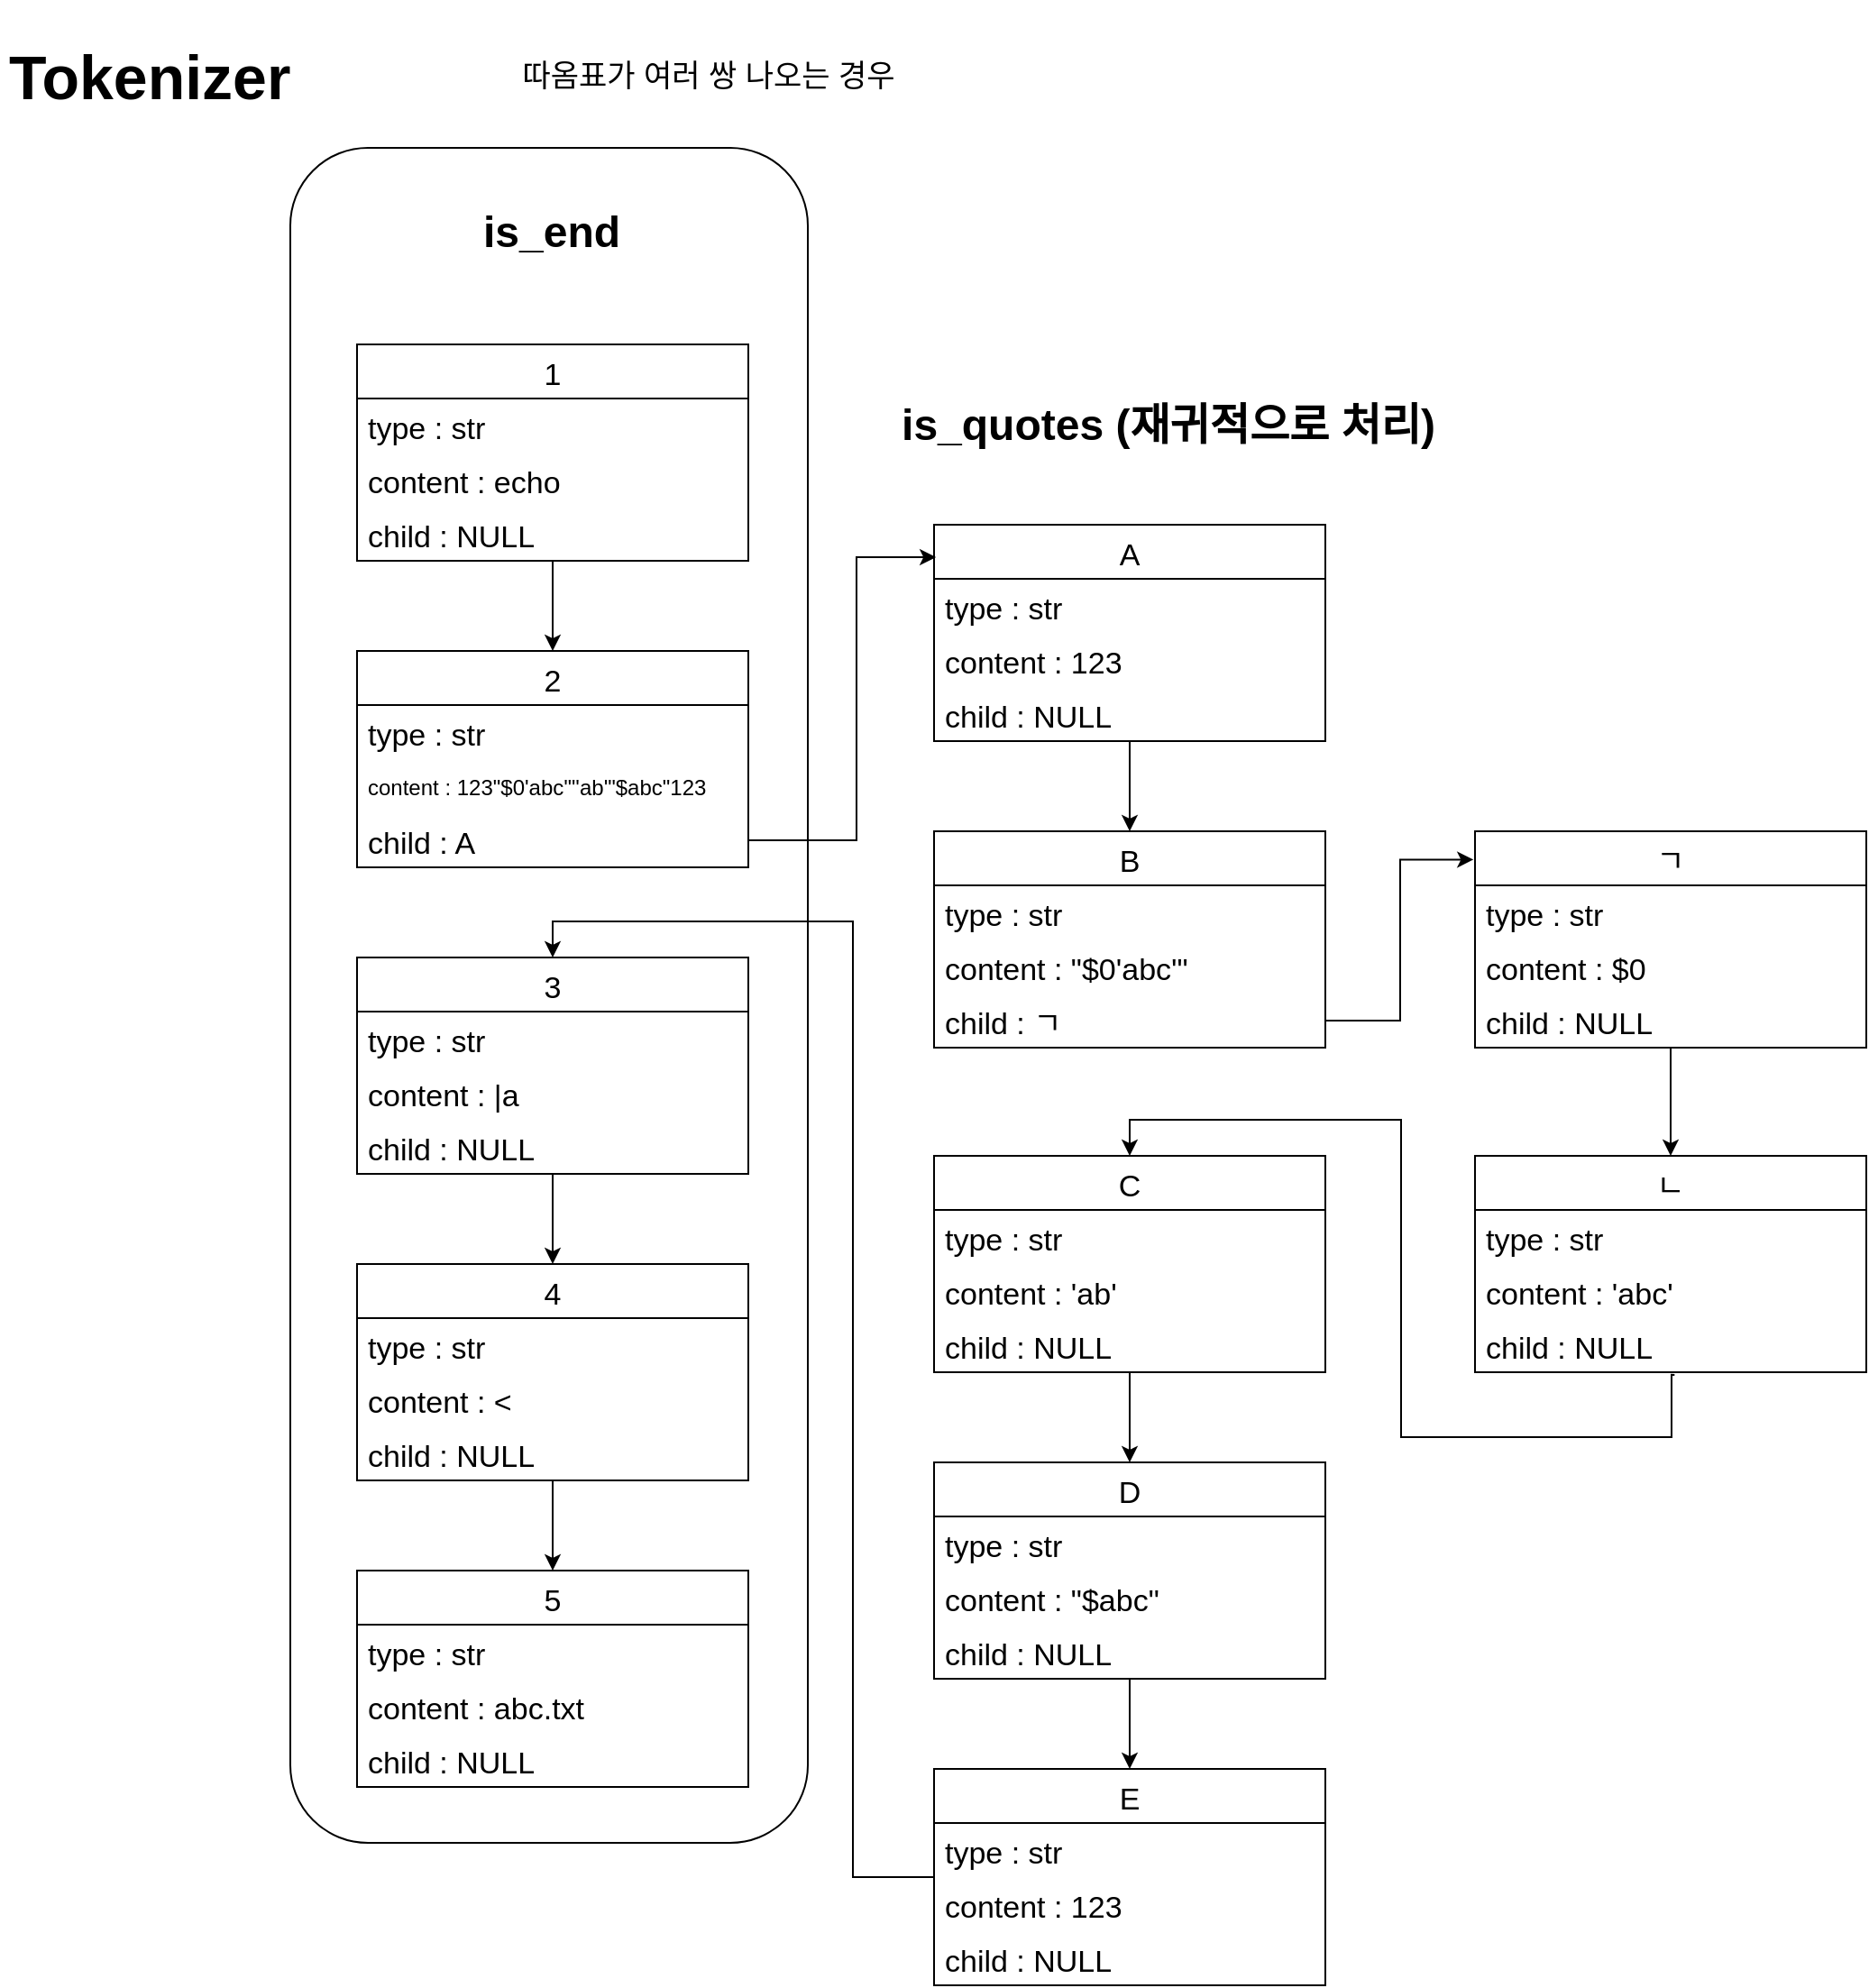 <mxfile version="20.2.3" type="github">
  <diagram id="kgpKYQtTHZ0yAKxKKP6v" name="Page-1">
    <mxGraphModel dx="2160" dy="2917" grid="0" gridSize="10" guides="1" tooltips="1" connect="1" arrows="1" fold="1" page="1" pageScale="1" pageWidth="850" pageHeight="1100" math="0" shadow="0">
      <root>
        <mxCell id="0" />
        <mxCell id="1" parent="0" />
        <mxCell id="dFXOlxORJTge3eyi0qy1-114" value="" style="rounded=1;whiteSpace=wrap;html=1;fontSize=17;" vertex="1" parent="1">
          <mxGeometry x="-382" y="-486" width="287" height="940" as="geometry" />
        </mxCell>
        <mxCell id="dFXOlxORJTge3eyi0qy1-65" style="edgeStyle=orthogonalEdgeStyle;rounded=0;orthogonalLoop=1;jettySize=auto;html=1;fontSize=17;entryX=0.5;entryY=0;entryDx=0;entryDy=0;" edge="1" parent="1" source="dFXOlxORJTge3eyi0qy1-38" target="dFXOlxORJTge3eyi0qy1-46">
          <mxGeometry relative="1" as="geometry">
            <mxPoint x="-236.5" y="-208" as="targetPoint" />
          </mxGeometry>
        </mxCell>
        <mxCell id="dFXOlxORJTge3eyi0qy1-38" value="1" style="swimlane;fontStyle=0;childLayout=stackLayout;horizontal=1;startSize=30;horizontalStack=0;resizeParent=1;resizeParentMax=0;resizeLast=0;collapsible=1;marginBottom=0;fontSize=17;" vertex="1" parent="1">
          <mxGeometry x="-345" y="-377" width="217" height="120" as="geometry" />
        </mxCell>
        <mxCell id="dFXOlxORJTge3eyi0qy1-39" value="type : str" style="text;strokeColor=none;fillColor=none;align=left;verticalAlign=middle;spacingLeft=4;spacingRight=4;overflow=hidden;points=[[0,0.5],[1,0.5]];portConstraint=eastwest;rotatable=0;fontSize=17;" vertex="1" parent="dFXOlxORJTge3eyi0qy1-38">
          <mxGeometry y="30" width="217" height="30" as="geometry" />
        </mxCell>
        <mxCell id="dFXOlxORJTge3eyi0qy1-40" value="content : echo" style="text;strokeColor=none;fillColor=none;align=left;verticalAlign=middle;spacingLeft=4;spacingRight=4;overflow=hidden;points=[[0,0.5],[1,0.5]];portConstraint=eastwest;rotatable=0;fontSize=17;" vertex="1" parent="dFXOlxORJTge3eyi0qy1-38">
          <mxGeometry y="60" width="217" height="30" as="geometry" />
        </mxCell>
        <mxCell id="dFXOlxORJTge3eyi0qy1-41" value="child : NULL" style="text;strokeColor=none;fillColor=none;align=left;verticalAlign=middle;spacingLeft=4;spacingRight=4;overflow=hidden;points=[[0,0.5],[1,0.5]];portConstraint=eastwest;rotatable=0;fontSize=17;" vertex="1" parent="dFXOlxORJTge3eyi0qy1-38">
          <mxGeometry y="90" width="217" height="30" as="geometry" />
        </mxCell>
        <mxCell id="dFXOlxORJTge3eyi0qy1-46" value="2" style="swimlane;fontStyle=0;childLayout=stackLayout;horizontal=1;startSize=30;horizontalStack=0;resizeParent=1;resizeParentMax=0;resizeLast=0;collapsible=1;marginBottom=0;fontSize=17;" vertex="1" parent="1">
          <mxGeometry x="-345" y="-207" width="217" height="120" as="geometry" />
        </mxCell>
        <mxCell id="dFXOlxORJTge3eyi0qy1-47" value="type : str" style="text;strokeColor=none;fillColor=none;align=left;verticalAlign=middle;spacingLeft=4;spacingRight=4;overflow=hidden;points=[[0,0.5],[1,0.5]];portConstraint=eastwest;rotatable=0;fontSize=17;" vertex="1" parent="dFXOlxORJTge3eyi0qy1-46">
          <mxGeometry y="30" width="217" height="30" as="geometry" />
        </mxCell>
        <mxCell id="dFXOlxORJTge3eyi0qy1-48" value="content : 123&quot;$0&#39;abc&#39;&quot;&#39;ab&#39;&quot;$abc&quot;123" style="text;strokeColor=none;fillColor=none;align=left;verticalAlign=middle;spacingLeft=4;spacingRight=4;overflow=hidden;points=[[0,0.5],[1,0.5]];portConstraint=eastwest;rotatable=0;fontSize=12;" vertex="1" parent="dFXOlxORJTge3eyi0qy1-46">
          <mxGeometry y="60" width="217" height="30" as="geometry" />
        </mxCell>
        <mxCell id="dFXOlxORJTge3eyi0qy1-49" value="child : A" style="text;strokeColor=none;fillColor=none;align=left;verticalAlign=middle;spacingLeft=4;spacingRight=4;overflow=hidden;points=[[0,0.5],[1,0.5]];portConstraint=eastwest;rotatable=0;fontSize=17;" vertex="1" parent="dFXOlxORJTge3eyi0qy1-46">
          <mxGeometry y="90" width="217" height="30" as="geometry" />
        </mxCell>
        <mxCell id="dFXOlxORJTge3eyi0qy1-67" style="edgeStyle=orthogonalEdgeStyle;rounded=0;orthogonalLoop=1;jettySize=auto;html=1;entryX=0.5;entryY=0;entryDx=0;entryDy=0;fontSize=17;" edge="1" parent="1" source="dFXOlxORJTge3eyi0qy1-50" target="dFXOlxORJTge3eyi0qy1-54">
          <mxGeometry relative="1" as="geometry" />
        </mxCell>
        <mxCell id="dFXOlxORJTge3eyi0qy1-50" value="3" style="swimlane;fontStyle=0;childLayout=stackLayout;horizontal=1;startSize=30;horizontalStack=0;resizeParent=1;resizeParentMax=0;resizeLast=0;collapsible=1;marginBottom=0;fontSize=17;" vertex="1" parent="1">
          <mxGeometry x="-345" y="-37" width="217" height="120" as="geometry" />
        </mxCell>
        <mxCell id="dFXOlxORJTge3eyi0qy1-51" value="type : str" style="text;strokeColor=none;fillColor=none;align=left;verticalAlign=middle;spacingLeft=4;spacingRight=4;overflow=hidden;points=[[0,0.5],[1,0.5]];portConstraint=eastwest;rotatable=0;fontSize=17;" vertex="1" parent="dFXOlxORJTge3eyi0qy1-50">
          <mxGeometry y="30" width="217" height="30" as="geometry" />
        </mxCell>
        <mxCell id="dFXOlxORJTge3eyi0qy1-52" value="content : |a" style="text;strokeColor=none;fillColor=none;align=left;verticalAlign=middle;spacingLeft=4;spacingRight=4;overflow=hidden;points=[[0,0.5],[1,0.5]];portConstraint=eastwest;rotatable=0;fontSize=17;" vertex="1" parent="dFXOlxORJTge3eyi0qy1-50">
          <mxGeometry y="60" width="217" height="30" as="geometry" />
        </mxCell>
        <mxCell id="dFXOlxORJTge3eyi0qy1-53" value="child : NULL" style="text;strokeColor=none;fillColor=none;align=left;verticalAlign=middle;spacingLeft=4;spacingRight=4;overflow=hidden;points=[[0,0.5],[1,0.5]];portConstraint=eastwest;rotatable=0;fontSize=17;" vertex="1" parent="dFXOlxORJTge3eyi0qy1-50">
          <mxGeometry y="90" width="217" height="30" as="geometry" />
        </mxCell>
        <mxCell id="dFXOlxORJTge3eyi0qy1-68" style="edgeStyle=orthogonalEdgeStyle;rounded=0;orthogonalLoop=1;jettySize=auto;html=1;fontSize=17;" edge="1" parent="1" source="dFXOlxORJTge3eyi0qy1-54" target="dFXOlxORJTge3eyi0qy1-58">
          <mxGeometry relative="1" as="geometry" />
        </mxCell>
        <mxCell id="dFXOlxORJTge3eyi0qy1-54" value="4" style="swimlane;fontStyle=0;childLayout=stackLayout;horizontal=1;startSize=30;horizontalStack=0;resizeParent=1;resizeParentMax=0;resizeLast=0;collapsible=1;marginBottom=0;fontSize=17;" vertex="1" parent="1">
          <mxGeometry x="-345" y="133" width="217" height="120" as="geometry" />
        </mxCell>
        <mxCell id="dFXOlxORJTge3eyi0qy1-55" value="type : str" style="text;strokeColor=none;fillColor=none;align=left;verticalAlign=middle;spacingLeft=4;spacingRight=4;overflow=hidden;points=[[0,0.5],[1,0.5]];portConstraint=eastwest;rotatable=0;fontSize=17;" vertex="1" parent="dFXOlxORJTge3eyi0qy1-54">
          <mxGeometry y="30" width="217" height="30" as="geometry" />
        </mxCell>
        <mxCell id="dFXOlxORJTge3eyi0qy1-56" value="content : &lt;" style="text;strokeColor=none;fillColor=none;align=left;verticalAlign=middle;spacingLeft=4;spacingRight=4;overflow=hidden;points=[[0,0.5],[1,0.5]];portConstraint=eastwest;rotatable=0;fontSize=17;" vertex="1" parent="dFXOlxORJTge3eyi0qy1-54">
          <mxGeometry y="60" width="217" height="30" as="geometry" />
        </mxCell>
        <mxCell id="dFXOlxORJTge3eyi0qy1-57" value="child : NULL" style="text;strokeColor=none;fillColor=none;align=left;verticalAlign=middle;spacingLeft=4;spacingRight=4;overflow=hidden;points=[[0,0.5],[1,0.5]];portConstraint=eastwest;rotatable=0;fontSize=17;" vertex="1" parent="dFXOlxORJTge3eyi0qy1-54">
          <mxGeometry y="90" width="217" height="30" as="geometry" />
        </mxCell>
        <mxCell id="dFXOlxORJTge3eyi0qy1-58" value="5" style="swimlane;fontStyle=0;childLayout=stackLayout;horizontal=1;startSize=30;horizontalStack=0;resizeParent=1;resizeParentMax=0;resizeLast=0;collapsible=1;marginBottom=0;fontSize=17;" vertex="1" parent="1">
          <mxGeometry x="-345" y="303" width="217" height="120" as="geometry" />
        </mxCell>
        <mxCell id="dFXOlxORJTge3eyi0qy1-59" value="type : str" style="text;strokeColor=none;fillColor=none;align=left;verticalAlign=middle;spacingLeft=4;spacingRight=4;overflow=hidden;points=[[0,0.5],[1,0.5]];portConstraint=eastwest;rotatable=0;fontSize=17;" vertex="1" parent="dFXOlxORJTge3eyi0qy1-58">
          <mxGeometry y="30" width="217" height="30" as="geometry" />
        </mxCell>
        <mxCell id="dFXOlxORJTge3eyi0qy1-60" value="content : abc.txt" style="text;strokeColor=none;fillColor=none;align=left;verticalAlign=middle;spacingLeft=4;spacingRight=4;overflow=hidden;points=[[0,0.5],[1,0.5]];portConstraint=eastwest;rotatable=0;fontSize=17;" vertex="1" parent="dFXOlxORJTge3eyi0qy1-58">
          <mxGeometry y="60" width="217" height="30" as="geometry" />
        </mxCell>
        <mxCell id="dFXOlxORJTge3eyi0qy1-61" value="child : NULL" style="text;strokeColor=none;fillColor=none;align=left;verticalAlign=middle;spacingLeft=4;spacingRight=4;overflow=hidden;points=[[0,0.5],[1,0.5]];portConstraint=eastwest;rotatable=0;fontSize=17;" vertex="1" parent="dFXOlxORJTge3eyi0qy1-58">
          <mxGeometry y="90" width="217" height="30" as="geometry" />
        </mxCell>
        <mxCell id="dFXOlxORJTge3eyi0qy1-63" value="따옴표가 여러 쌍 나오는 경우" style="text;html=1;strokeColor=none;fillColor=none;align=center;verticalAlign=middle;whiteSpace=wrap;rounded=0;fontSize=17;" vertex="1" parent="1">
          <mxGeometry x="-353" y="-547" width="406" height="44" as="geometry" />
        </mxCell>
        <mxCell id="dFXOlxORJTge3eyi0qy1-96" style="edgeStyle=orthogonalEdgeStyle;rounded=0;orthogonalLoop=1;jettySize=auto;html=1;entryX=0.5;entryY=0;entryDx=0;entryDy=0;fontSize=17;" edge="1" parent="1" source="dFXOlxORJTge3eyi0qy1-74" target="dFXOlxORJTge3eyi0qy1-78">
          <mxGeometry relative="1" as="geometry" />
        </mxCell>
        <mxCell id="dFXOlxORJTge3eyi0qy1-74" value="A" style="swimlane;fontStyle=0;childLayout=stackLayout;horizontal=1;startSize=30;horizontalStack=0;resizeParent=1;resizeParentMax=0;resizeLast=0;collapsible=1;marginBottom=0;fontSize=17;" vertex="1" parent="1">
          <mxGeometry x="-25" y="-277" width="217" height="120" as="geometry" />
        </mxCell>
        <mxCell id="dFXOlxORJTge3eyi0qy1-75" value="type : str" style="text;strokeColor=none;fillColor=none;align=left;verticalAlign=middle;spacingLeft=4;spacingRight=4;overflow=hidden;points=[[0,0.5],[1,0.5]];portConstraint=eastwest;rotatable=0;fontSize=17;" vertex="1" parent="dFXOlxORJTge3eyi0qy1-74">
          <mxGeometry y="30" width="217" height="30" as="geometry" />
        </mxCell>
        <mxCell id="dFXOlxORJTge3eyi0qy1-76" value="content : 123" style="text;strokeColor=none;fillColor=none;align=left;verticalAlign=middle;spacingLeft=4;spacingRight=4;overflow=hidden;points=[[0,0.5],[1,0.5]];portConstraint=eastwest;rotatable=0;fontSize=17;" vertex="1" parent="dFXOlxORJTge3eyi0qy1-74">
          <mxGeometry y="60" width="217" height="30" as="geometry" />
        </mxCell>
        <mxCell id="dFXOlxORJTge3eyi0qy1-77" value="child : NULL" style="text;strokeColor=none;fillColor=none;align=left;verticalAlign=middle;spacingLeft=4;spacingRight=4;overflow=hidden;points=[[0,0.5],[1,0.5]];portConstraint=eastwest;rotatable=0;fontSize=17;" vertex="1" parent="dFXOlxORJTge3eyi0qy1-74">
          <mxGeometry y="90" width="217" height="30" as="geometry" />
        </mxCell>
        <mxCell id="dFXOlxORJTge3eyi0qy1-78" value="B" style="swimlane;fontStyle=0;childLayout=stackLayout;horizontal=1;startSize=30;horizontalStack=0;resizeParent=1;resizeParentMax=0;resizeLast=0;collapsible=1;marginBottom=0;fontSize=17;" vertex="1" parent="1">
          <mxGeometry x="-25" y="-107" width="217" height="120" as="geometry" />
        </mxCell>
        <mxCell id="dFXOlxORJTge3eyi0qy1-79" value="type : str" style="text;strokeColor=none;fillColor=none;align=left;verticalAlign=middle;spacingLeft=4;spacingRight=4;overflow=hidden;points=[[0,0.5],[1,0.5]];portConstraint=eastwest;rotatable=0;fontSize=17;" vertex="1" parent="dFXOlxORJTge3eyi0qy1-78">
          <mxGeometry y="30" width="217" height="30" as="geometry" />
        </mxCell>
        <mxCell id="dFXOlxORJTge3eyi0qy1-80" value="content : &quot;$0&#39;abc&#39;&quot;" style="text;strokeColor=none;fillColor=none;align=left;verticalAlign=middle;spacingLeft=4;spacingRight=4;overflow=hidden;points=[[0,0.5],[1,0.5]];portConstraint=eastwest;rotatable=0;fontSize=17;" vertex="1" parent="dFXOlxORJTge3eyi0qy1-78">
          <mxGeometry y="60" width="217" height="30" as="geometry" />
        </mxCell>
        <mxCell id="dFXOlxORJTge3eyi0qy1-81" value="child : ㄱ" style="text;strokeColor=none;fillColor=none;align=left;verticalAlign=middle;spacingLeft=4;spacingRight=4;overflow=hidden;points=[[0,0.5],[1,0.5]];portConstraint=eastwest;rotatable=0;fontSize=17;" vertex="1" parent="dFXOlxORJTge3eyi0qy1-78">
          <mxGeometry y="90" width="217" height="30" as="geometry" />
        </mxCell>
        <mxCell id="dFXOlxORJTge3eyi0qy1-98" style="edgeStyle=orthogonalEdgeStyle;rounded=0;orthogonalLoop=1;jettySize=auto;html=1;entryX=0.5;entryY=0;entryDx=0;entryDy=0;fontSize=17;" edge="1" parent="1" source="dFXOlxORJTge3eyi0qy1-82" target="dFXOlxORJTge3eyi0qy1-86">
          <mxGeometry relative="1" as="geometry" />
        </mxCell>
        <mxCell id="dFXOlxORJTge3eyi0qy1-82" value="C" style="swimlane;fontStyle=0;childLayout=stackLayout;horizontal=1;startSize=30;horizontalStack=0;resizeParent=1;resizeParentMax=0;resizeLast=0;collapsible=1;marginBottom=0;fontSize=17;" vertex="1" parent="1">
          <mxGeometry x="-25" y="73" width="217" height="120" as="geometry" />
        </mxCell>
        <mxCell id="dFXOlxORJTge3eyi0qy1-83" value="type : str" style="text;strokeColor=none;fillColor=none;align=left;verticalAlign=middle;spacingLeft=4;spacingRight=4;overflow=hidden;points=[[0,0.5],[1,0.5]];portConstraint=eastwest;rotatable=0;fontSize=17;" vertex="1" parent="dFXOlxORJTge3eyi0qy1-82">
          <mxGeometry y="30" width="217" height="30" as="geometry" />
        </mxCell>
        <mxCell id="dFXOlxORJTge3eyi0qy1-84" value="content : &#39;ab&#39;" style="text;strokeColor=none;fillColor=none;align=left;verticalAlign=middle;spacingLeft=4;spacingRight=4;overflow=hidden;points=[[0,0.5],[1,0.5]];portConstraint=eastwest;rotatable=0;fontSize=17;" vertex="1" parent="dFXOlxORJTge3eyi0qy1-82">
          <mxGeometry y="60" width="217" height="30" as="geometry" />
        </mxCell>
        <mxCell id="dFXOlxORJTge3eyi0qy1-85" value="child : NULL" style="text;strokeColor=none;fillColor=none;align=left;verticalAlign=middle;spacingLeft=4;spacingRight=4;overflow=hidden;points=[[0,0.5],[1,0.5]];portConstraint=eastwest;rotatable=0;fontSize=17;" vertex="1" parent="dFXOlxORJTge3eyi0qy1-82">
          <mxGeometry y="90" width="217" height="30" as="geometry" />
        </mxCell>
        <mxCell id="dFXOlxORJTge3eyi0qy1-99" style="edgeStyle=orthogonalEdgeStyle;rounded=0;orthogonalLoop=1;jettySize=auto;html=1;fontSize=17;" edge="1" parent="1" source="dFXOlxORJTge3eyi0qy1-86" target="dFXOlxORJTge3eyi0qy1-90">
          <mxGeometry relative="1" as="geometry" />
        </mxCell>
        <mxCell id="dFXOlxORJTge3eyi0qy1-86" value="D" style="swimlane;fontStyle=0;childLayout=stackLayout;horizontal=1;startSize=30;horizontalStack=0;resizeParent=1;resizeParentMax=0;resizeLast=0;collapsible=1;marginBottom=0;fontSize=17;" vertex="1" parent="1">
          <mxGeometry x="-25" y="243" width="217" height="120" as="geometry" />
        </mxCell>
        <mxCell id="dFXOlxORJTge3eyi0qy1-87" value="type : str" style="text;strokeColor=none;fillColor=none;align=left;verticalAlign=middle;spacingLeft=4;spacingRight=4;overflow=hidden;points=[[0,0.5],[1,0.5]];portConstraint=eastwest;rotatable=0;fontSize=17;" vertex="1" parent="dFXOlxORJTge3eyi0qy1-86">
          <mxGeometry y="30" width="217" height="30" as="geometry" />
        </mxCell>
        <mxCell id="dFXOlxORJTge3eyi0qy1-88" value="content : &quot;$abc&quot;" style="text;strokeColor=none;fillColor=none;align=left;verticalAlign=middle;spacingLeft=4;spacingRight=4;overflow=hidden;points=[[0,0.5],[1,0.5]];portConstraint=eastwest;rotatable=0;fontSize=17;" vertex="1" parent="dFXOlxORJTge3eyi0qy1-86">
          <mxGeometry y="60" width="217" height="30" as="geometry" />
        </mxCell>
        <mxCell id="dFXOlxORJTge3eyi0qy1-89" value="child : NULL" style="text;strokeColor=none;fillColor=none;align=left;verticalAlign=middle;spacingLeft=4;spacingRight=4;overflow=hidden;points=[[0,0.5],[1,0.5]];portConstraint=eastwest;rotatable=0;fontSize=17;" vertex="1" parent="dFXOlxORJTge3eyi0qy1-86">
          <mxGeometry y="90" width="217" height="30" as="geometry" />
        </mxCell>
        <mxCell id="dFXOlxORJTge3eyi0qy1-112" style="edgeStyle=orthogonalEdgeStyle;rounded=0;orthogonalLoop=1;jettySize=auto;html=1;fontSize=17;entryX=0.5;entryY=0;entryDx=0;entryDy=0;" edge="1" parent="1" source="dFXOlxORJTge3eyi0qy1-90" target="dFXOlxORJTge3eyi0qy1-50">
          <mxGeometry relative="1" as="geometry">
            <mxPoint x="-101.571" y="-32.714" as="targetPoint" />
            <Array as="points">
              <mxPoint x="-70" y="473" />
              <mxPoint x="-70" y="-57" />
              <mxPoint x="-236" y="-57" />
            </Array>
          </mxGeometry>
        </mxCell>
        <mxCell id="dFXOlxORJTge3eyi0qy1-90" value="E" style="swimlane;fontStyle=0;childLayout=stackLayout;horizontal=1;startSize=30;horizontalStack=0;resizeParent=1;resizeParentMax=0;resizeLast=0;collapsible=1;marginBottom=0;fontSize=17;" vertex="1" parent="1">
          <mxGeometry x="-25" y="413" width="217" height="120" as="geometry" />
        </mxCell>
        <mxCell id="dFXOlxORJTge3eyi0qy1-91" value="type : str" style="text;strokeColor=none;fillColor=none;align=left;verticalAlign=middle;spacingLeft=4;spacingRight=4;overflow=hidden;points=[[0,0.5],[1,0.5]];portConstraint=eastwest;rotatable=0;fontSize=17;" vertex="1" parent="dFXOlxORJTge3eyi0qy1-90">
          <mxGeometry y="30" width="217" height="30" as="geometry" />
        </mxCell>
        <mxCell id="dFXOlxORJTge3eyi0qy1-92" value="content : 123" style="text;strokeColor=none;fillColor=none;align=left;verticalAlign=middle;spacingLeft=4;spacingRight=4;overflow=hidden;points=[[0,0.5],[1,0.5]];portConstraint=eastwest;rotatable=0;fontSize=17;" vertex="1" parent="dFXOlxORJTge3eyi0qy1-90">
          <mxGeometry y="60" width="217" height="30" as="geometry" />
        </mxCell>
        <mxCell id="dFXOlxORJTge3eyi0qy1-93" value="child : NULL" style="text;strokeColor=none;fillColor=none;align=left;verticalAlign=middle;spacingLeft=4;spacingRight=4;overflow=hidden;points=[[0,0.5],[1,0.5]];portConstraint=eastwest;rotatable=0;fontSize=17;" vertex="1" parent="dFXOlxORJTge3eyi0qy1-90">
          <mxGeometry y="90" width="217" height="30" as="geometry" />
        </mxCell>
        <mxCell id="dFXOlxORJTge3eyi0qy1-95" style="edgeStyle=orthogonalEdgeStyle;rounded=0;orthogonalLoop=1;jettySize=auto;html=1;exitX=1;exitY=0.5;exitDx=0;exitDy=0;entryX=0.005;entryY=0.15;entryDx=0;entryDy=0;entryPerimeter=0;fontSize=17;" edge="1" parent="1" source="dFXOlxORJTge3eyi0qy1-49" target="dFXOlxORJTge3eyi0qy1-74">
          <mxGeometry relative="1" as="geometry">
            <Array as="points">
              <mxPoint x="-68" y="-102" />
              <mxPoint x="-68" y="-259" />
            </Array>
          </mxGeometry>
        </mxCell>
        <mxCell id="dFXOlxORJTge3eyi0qy1-108" style="edgeStyle=orthogonalEdgeStyle;rounded=0;orthogonalLoop=1;jettySize=auto;html=1;entryX=0.5;entryY=0;entryDx=0;entryDy=0;fontSize=17;" edge="1" parent="1" source="dFXOlxORJTge3eyi0qy1-100" target="dFXOlxORJTge3eyi0qy1-104">
          <mxGeometry relative="1" as="geometry" />
        </mxCell>
        <mxCell id="dFXOlxORJTge3eyi0qy1-100" value="ㄱ" style="swimlane;fontStyle=0;childLayout=stackLayout;horizontal=1;startSize=30;horizontalStack=0;resizeParent=1;resizeParentMax=0;resizeLast=0;collapsible=1;marginBottom=0;fontSize=17;" vertex="1" parent="1">
          <mxGeometry x="275" y="-107" width="217" height="120" as="geometry" />
        </mxCell>
        <mxCell id="dFXOlxORJTge3eyi0qy1-101" value="type : str" style="text;strokeColor=none;fillColor=none;align=left;verticalAlign=middle;spacingLeft=4;spacingRight=4;overflow=hidden;points=[[0,0.5],[1,0.5]];portConstraint=eastwest;rotatable=0;fontSize=17;" vertex="1" parent="dFXOlxORJTge3eyi0qy1-100">
          <mxGeometry y="30" width="217" height="30" as="geometry" />
        </mxCell>
        <mxCell id="dFXOlxORJTge3eyi0qy1-102" value="content : $0" style="text;strokeColor=none;fillColor=none;align=left;verticalAlign=middle;spacingLeft=4;spacingRight=4;overflow=hidden;points=[[0,0.5],[1,0.5]];portConstraint=eastwest;rotatable=0;fontSize=17;" vertex="1" parent="dFXOlxORJTge3eyi0qy1-100">
          <mxGeometry y="60" width="217" height="30" as="geometry" />
        </mxCell>
        <mxCell id="dFXOlxORJTge3eyi0qy1-103" value="child : NULL" style="text;strokeColor=none;fillColor=none;align=left;verticalAlign=middle;spacingLeft=4;spacingRight=4;overflow=hidden;points=[[0,0.5],[1,0.5]];portConstraint=eastwest;rotatable=0;fontSize=17;" vertex="1" parent="dFXOlxORJTge3eyi0qy1-100">
          <mxGeometry y="90" width="217" height="30" as="geometry" />
        </mxCell>
        <mxCell id="dFXOlxORJTge3eyi0qy1-113" style="edgeStyle=orthogonalEdgeStyle;rounded=0;orthogonalLoop=1;jettySize=auto;html=1;entryX=0.5;entryY=0;entryDx=0;entryDy=0;fontSize=17;exitX=0.51;exitY=1.048;exitDx=0;exitDy=0;exitPerimeter=0;" edge="1" parent="1" source="dFXOlxORJTge3eyi0qy1-107" target="dFXOlxORJTge3eyi0qy1-82">
          <mxGeometry relative="1" as="geometry">
            <mxPoint x="384" y="190" as="sourcePoint" />
            <Array as="points">
              <mxPoint x="384" y="194" />
              <mxPoint x="384" y="229" />
              <mxPoint x="234" y="229" />
              <mxPoint x="234" y="53" />
              <mxPoint x="84" y="53" />
            </Array>
          </mxGeometry>
        </mxCell>
        <mxCell id="dFXOlxORJTge3eyi0qy1-104" value="ㄴ" style="swimlane;fontStyle=0;childLayout=stackLayout;horizontal=1;startSize=30;horizontalStack=0;resizeParent=1;resizeParentMax=0;resizeLast=0;collapsible=1;marginBottom=0;fontSize=17;" vertex="1" parent="1">
          <mxGeometry x="275" y="73" width="217" height="120" as="geometry" />
        </mxCell>
        <mxCell id="dFXOlxORJTge3eyi0qy1-105" value="type : str" style="text;strokeColor=none;fillColor=none;align=left;verticalAlign=middle;spacingLeft=4;spacingRight=4;overflow=hidden;points=[[0,0.5],[1,0.5]];portConstraint=eastwest;rotatable=0;fontSize=17;" vertex="1" parent="dFXOlxORJTge3eyi0qy1-104">
          <mxGeometry y="30" width="217" height="30" as="geometry" />
        </mxCell>
        <mxCell id="dFXOlxORJTge3eyi0qy1-106" value="content : &#39;abc&#39;" style="text;strokeColor=none;fillColor=none;align=left;verticalAlign=middle;spacingLeft=4;spacingRight=4;overflow=hidden;points=[[0,0.5],[1,0.5]];portConstraint=eastwest;rotatable=0;fontSize=17;" vertex="1" parent="dFXOlxORJTge3eyi0qy1-104">
          <mxGeometry y="60" width="217" height="30" as="geometry" />
        </mxCell>
        <mxCell id="dFXOlxORJTge3eyi0qy1-107" value="child : NULL" style="text;strokeColor=none;fillColor=none;align=left;verticalAlign=middle;spacingLeft=4;spacingRight=4;overflow=hidden;points=[[0,0.5],[1,0.5]];portConstraint=eastwest;rotatable=0;fontSize=17;" vertex="1" parent="dFXOlxORJTge3eyi0qy1-104">
          <mxGeometry y="90" width="217" height="30" as="geometry" />
        </mxCell>
        <mxCell id="dFXOlxORJTge3eyi0qy1-109" style="edgeStyle=orthogonalEdgeStyle;rounded=0;orthogonalLoop=1;jettySize=auto;html=1;entryX=-0.004;entryY=0.131;entryDx=0;entryDy=0;entryPerimeter=0;fontSize=17;" edge="1" parent="1" source="dFXOlxORJTge3eyi0qy1-81" target="dFXOlxORJTge3eyi0qy1-100">
          <mxGeometry relative="1" as="geometry">
            <mxPoint x="266.736" y="-87.92" as="targetPoint" />
          </mxGeometry>
        </mxCell>
        <mxCell id="dFXOlxORJTge3eyi0qy1-110" value="&lt;h1&gt;Tokenizer&lt;/h1&gt;" style="text;html=1;strokeColor=none;fillColor=none;spacing=5;spacingTop=-20;whiteSpace=wrap;overflow=hidden;rounded=0;fontSize=17;" vertex="1" parent="1">
          <mxGeometry x="-543" y="-558" width="190" height="89" as="geometry" />
        </mxCell>
        <mxCell id="dFXOlxORJTge3eyi0qy1-115" value="is_end" style="text;html=1;strokeColor=none;fillColor=none;align=center;verticalAlign=middle;whiteSpace=wrap;rounded=0;fontSize=24;fontStyle=1" vertex="1" parent="1">
          <mxGeometry x="-373" y="-461" width="272" height="44" as="geometry" />
        </mxCell>
        <mxCell id="dFXOlxORJTge3eyi0qy1-116" value="is_quotes (재귀적으로 처리)" style="text;html=1;strokeColor=none;fillColor=none;align=center;verticalAlign=middle;whiteSpace=wrap;rounded=0;fontSize=24;fontStyle=1" vertex="1" parent="1">
          <mxGeometry x="-52.5" y="-354" width="313.5" height="44" as="geometry" />
        </mxCell>
      </root>
    </mxGraphModel>
  </diagram>
</mxfile>
